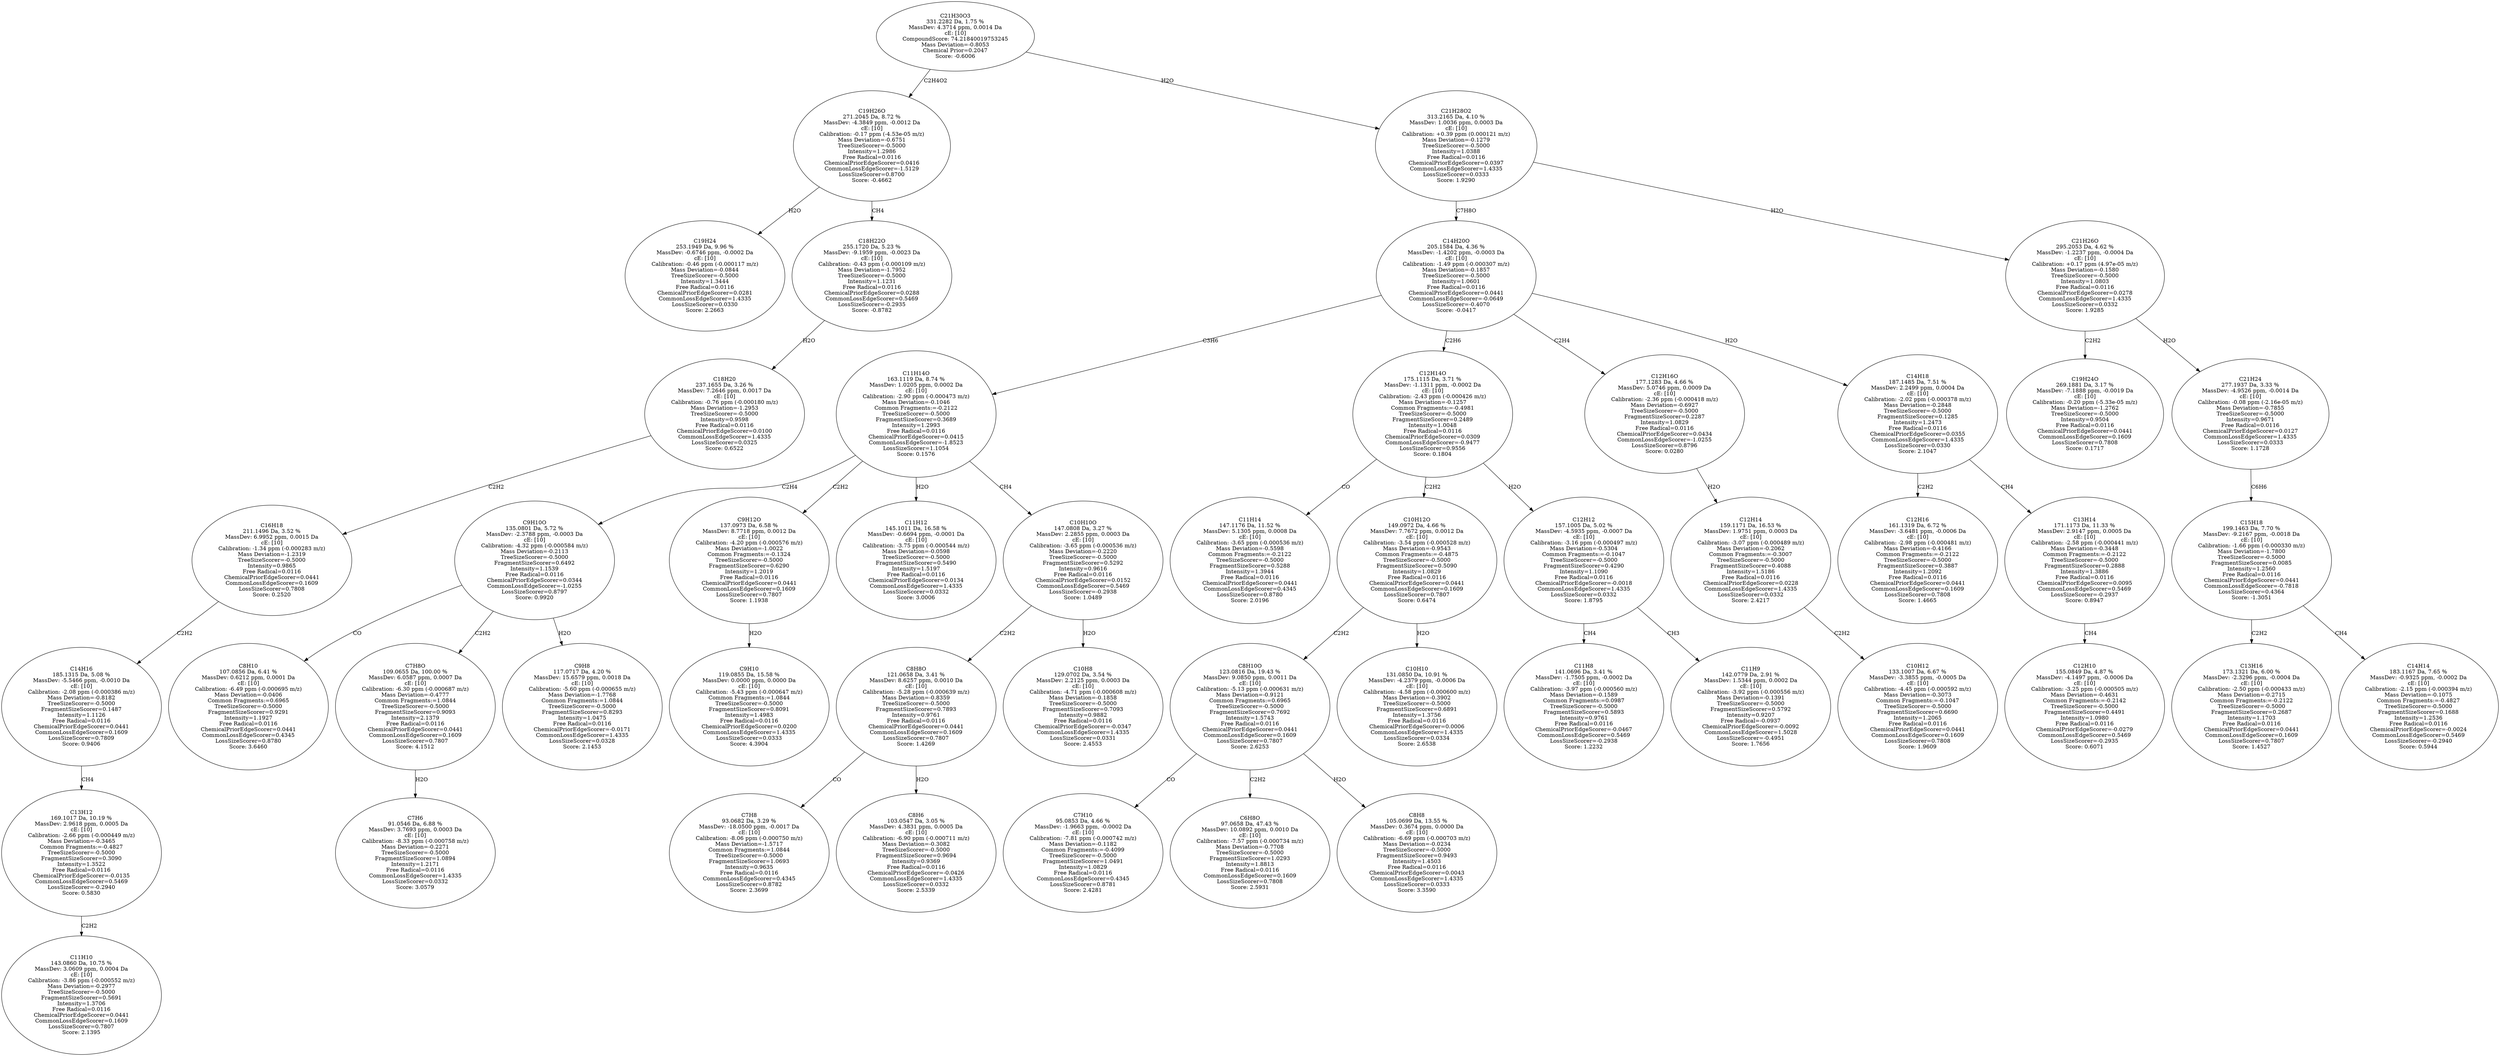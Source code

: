 strict digraph {
v1 [label="C19H24\n253.1949 Da, 9.96 %\nMassDev: -0.6746 ppm, -0.0002 Da\ncE: [10]\nCalibration: -0.46 ppm (-0.000117 m/z)\nMass Deviation=-0.0844\nTreeSizeScorer=-0.5000\nIntensity=1.3444\nFree Radical=0.0116\nChemicalPriorEdgeScorer=0.0281\nCommonLossEdgeScorer=1.4335\nLossSizeScorer=0.0330\nScore: 2.2663"];
v2 [label="C11H10\n143.0860 Da, 10.75 %\nMassDev: 3.0609 ppm, 0.0004 Da\ncE: [10]\nCalibration: -3.86 ppm (-0.000552 m/z)\nMass Deviation=-0.2977\nTreeSizeScorer=-0.5000\nFragmentSizeScorer=0.5691\nIntensity=1.3706\nFree Radical=0.0116\nChemicalPriorEdgeScorer=0.0441\nCommonLossEdgeScorer=0.1609\nLossSizeScorer=0.7807\nScore: 2.1395"];
v3 [label="C13H12\n169.1017 Da, 10.19 %\nMassDev: 2.9618 ppm, 0.0005 Da\ncE: [10]\nCalibration: -2.66 ppm (-0.000449 m/z)\nMass Deviation=-0.3465\nCommon Fragments:=-0.4827\nTreeSizeScorer=-0.5000\nFragmentSizeScorer=0.3090\nIntensity=1.3522\nFree Radical=0.0116\nChemicalPriorEdgeScorer=-0.0135\nCommonLossEdgeScorer=0.5469\nLossSizeScorer=-0.2940\nScore: 0.5830"];
v4 [label="C14H16\n185.1315 Da, 5.08 %\nMassDev: -5.5466 ppm, -0.0010 Da\ncE: [10]\nCalibration: -2.08 ppm (-0.000386 m/z)\nMass Deviation=-0.8182\nTreeSizeScorer=-0.5000\nFragmentSizeScorer=0.1487\nIntensity=1.1126\nFree Radical=0.0116\nChemicalPriorEdgeScorer=0.0441\nCommonLossEdgeScorer=0.1609\nLossSizeScorer=0.7809\nScore: 0.9406"];
v5 [label="C16H18\n211.1496 Da, 3.52 %\nMassDev: 6.9952 ppm, 0.0015 Da\ncE: [10]\nCalibration: -1.34 ppm (-0.000283 m/z)\nMass Deviation=-1.2319\nTreeSizeScorer=-0.5000\nIntensity=0.9865\nFree Radical=0.0116\nChemicalPriorEdgeScorer=0.0441\nCommonLossEdgeScorer=0.1609\nLossSizeScorer=0.7808\nScore: 0.2520"];
v6 [label="C18H20\n237.1655 Da, 3.26 %\nMassDev: 7.2646 ppm, 0.0017 Da\ncE: [10]\nCalibration: -0.76 ppm (-0.000180 m/z)\nMass Deviation=-1.2953\nTreeSizeScorer=-0.5000\nIntensity=0.9598\nFree Radical=0.0116\nChemicalPriorEdgeScorer=0.0100\nCommonLossEdgeScorer=1.4335\nLossSizeScorer=0.0325\nScore: 0.6522"];
v7 [label="C18H22O\n255.1720 Da, 5.23 %\nMassDev: -9.1959 ppm, -0.0023 Da\ncE: [10]\nCalibration: -0.43 ppm (-0.000109 m/z)\nMass Deviation=-1.7952\nTreeSizeScorer=-0.5000\nIntensity=1.1231\nFree Radical=0.0116\nChemicalPriorEdgeScorer=0.0288\nCommonLossEdgeScorer=0.5469\nLossSizeScorer=-0.2935\nScore: -0.8782"];
v8 [label="C19H26O\n271.2045 Da, 8.72 %\nMassDev: -4.3849 ppm, -0.0012 Da\ncE: [10]\nCalibration: -0.17 ppm (-4.53e-05 m/z)\nMass Deviation=-0.6751\nTreeSizeScorer=-0.5000\nIntensity=1.2986\nFree Radical=0.0116\nChemicalPriorEdgeScorer=0.0416\nCommonLossEdgeScorer=-1.5129\nLossSizeScorer=0.8700\nScore: -0.4662"];
v9 [label="C8H10\n107.0856 Da, 6.41 %\nMassDev: 0.6212 ppm, 0.0001 Da\ncE: [10]\nCalibration: -6.49 ppm (-0.000695 m/z)\nMass Deviation=-0.0406\nCommon Fragments:=0.6965\nTreeSizeScorer=-0.5000\nFragmentSizeScorer=0.9291\nIntensity=1.1927\nFree Radical=0.0116\nChemicalPriorEdgeScorer=0.0441\nCommonLossEdgeScorer=0.4345\nLossSizeScorer=0.8780\nScore: 3.6460"];
v10 [label="C7H6\n91.0546 Da, 6.88 %\nMassDev: 3.7693 ppm, 0.0003 Da\ncE: [10]\nCalibration: -8.33 ppm (-0.000758 m/z)\nMass Deviation=-0.2271\nTreeSizeScorer=-0.5000\nFragmentSizeScorer=1.0894\nIntensity=1.2171\nFree Radical=0.0116\nCommonLossEdgeScorer=1.4335\nLossSizeScorer=0.0332\nScore: 3.0579"];
v11 [label="C7H8O\n109.0655 Da, 100.00 %\nMassDev: 6.0587 ppm, 0.0007 Da\ncE: [10]\nCalibration: -6.30 ppm (-0.000687 m/z)\nMass Deviation=-0.4777\nCommon Fragments:=1.0844\nTreeSizeScorer=-0.5000\nFragmentSizeScorer=0.9093\nIntensity=2.1379\nFree Radical=0.0116\nChemicalPriorEdgeScorer=0.0441\nCommonLossEdgeScorer=0.1609\nLossSizeScorer=0.7807\nScore: 4.1512"];
v12 [label="C9H8\n117.0717 Da, 4.20 %\nMassDev: 15.6579 ppm, 0.0018 Da\ncE: [10]\nCalibration: -5.60 ppm (-0.000655 m/z)\nMass Deviation=-1.7768\nCommon Fragments:=1.0844\nTreeSizeScorer=-0.5000\nFragmentSizeScorer=0.8293\nIntensity=1.0475\nFree Radical=0.0116\nChemicalPriorEdgeScorer=-0.0171\nCommonLossEdgeScorer=1.4335\nLossSizeScorer=0.0328\nScore: 2.1453"];
v13 [label="C9H10O\n135.0801 Da, 5.72 %\nMassDev: -2.3788 ppm, -0.0003 Da\ncE: [10]\nCalibration: -4.32 ppm (-0.000584 m/z)\nMass Deviation=-0.2113\nTreeSizeScorer=-0.5000\nFragmentSizeScorer=0.6492\nIntensity=1.1539\nFree Radical=0.0116\nChemicalPriorEdgeScorer=0.0344\nCommonLossEdgeScorer=-1.0255\nLossSizeScorer=0.8797\nScore: 0.9920"];
v14 [label="C9H10\n119.0855 Da, 15.58 %\nMassDev: 0.0000 ppm, 0.0000 Da\ncE: [10]\nCalibration: -5.43 ppm (-0.000647 m/z)\nCommon Fragments:=1.0844\nTreeSizeScorer=-0.5000\nFragmentSizeScorer=0.8091\nIntensity=1.4983\nFree Radical=0.0116\nChemicalPriorEdgeScorer=0.0200\nCommonLossEdgeScorer=1.4335\nLossSizeScorer=0.0333\nScore: 4.3904"];
v15 [label="C9H12O\n137.0973 Da, 6.58 %\nMassDev: 8.7718 ppm, 0.0012 Da\ncE: [10]\nCalibration: -4.20 ppm (-0.000576 m/z)\nMass Deviation=-1.0022\nCommon Fragments:=-0.1324\nTreeSizeScorer=-0.5000\nFragmentSizeScorer=0.6290\nIntensity=1.2019\nFree Radical=0.0116\nChemicalPriorEdgeScorer=0.0441\nCommonLossEdgeScorer=0.1609\nLossSizeScorer=0.7807\nScore: 1.1938"];
v16 [label="C11H12\n145.1011 Da, 16.58 %\nMassDev: -0.6694 ppm, -0.0001 Da\ncE: [10]\nCalibration: -3.75 ppm (-0.000544 m/z)\nMass Deviation=-0.0598\nTreeSizeScorer=-0.5000\nFragmentSizeScorer=0.5490\nIntensity=1.5197\nFree Radical=0.0116\nChemicalPriorEdgeScorer=0.0134\nCommonLossEdgeScorer=1.4335\nLossSizeScorer=0.0332\nScore: 3.0006"];
v17 [label="C7H8\n93.0682 Da, 3.29 %\nMassDev: -18.0500 ppm, -0.0017 Da\ncE: [10]\nCalibration: -8.06 ppm (-0.000750 m/z)\nMass Deviation=-1.5717\nCommon Fragments:=1.0844\nTreeSizeScorer=-0.5000\nFragmentSizeScorer=1.0693\nIntensity=0.9635\nFree Radical=0.0116\nCommonLossEdgeScorer=0.4345\nLossSizeScorer=0.8782\nScore: 2.3699"];
v18 [label="C8H6\n103.0547 Da, 3.05 %\nMassDev: 4.3831 ppm, 0.0005 Da\ncE: [10]\nCalibration: -6.90 ppm (-0.000711 m/z)\nMass Deviation=-0.3082\nTreeSizeScorer=-0.5000\nFragmentSizeScorer=0.9694\nIntensity=0.9369\nFree Radical=0.0116\nChemicalPriorEdgeScorer=-0.0426\nCommonLossEdgeScorer=1.4335\nLossSizeScorer=0.0332\nScore: 2.5339"];
v19 [label="C8H8O\n121.0658 Da, 3.41 %\nMassDev: 8.6257 ppm, 0.0010 Da\ncE: [10]\nCalibration: -5.28 ppm (-0.000639 m/z)\nMass Deviation=-0.8359\nTreeSizeScorer=-0.5000\nFragmentSizeScorer=0.7893\nIntensity=0.9761\nFree Radical=0.0116\nChemicalPriorEdgeScorer=0.0441\nCommonLossEdgeScorer=0.1609\nLossSizeScorer=0.7807\nScore: 1.4269"];
v20 [label="C10H8\n129.0702 Da, 3.54 %\nMassDev: 2.2125 ppm, 0.0003 Da\ncE: [10]\nCalibration: -4.71 ppm (-0.000608 m/z)\nMass Deviation=-0.1858\nTreeSizeScorer=-0.5000\nFragmentSizeScorer=0.7093\nIntensity=0.9882\nFree Radical=0.0116\nChemicalPriorEdgeScorer=-0.0347\nCommonLossEdgeScorer=1.4335\nLossSizeScorer=0.0331\nScore: 2.4553"];
v21 [label="C10H10O\n147.0808 Da, 3.27 %\nMassDev: 2.2855 ppm, 0.0003 Da\ncE: [10]\nCalibration: -3.65 ppm (-0.000536 m/z)\nMass Deviation=-0.2220\nTreeSizeScorer=-0.5000\nFragmentSizeScorer=0.5292\nIntensity=0.9616\nFree Radical=0.0116\nChemicalPriorEdgeScorer=0.0152\nCommonLossEdgeScorer=0.5469\nLossSizeScorer=-0.2938\nScore: 1.0489"];
v22 [label="C11H14O\n163.1119 Da, 8.74 %\nMassDev: 1.0205 ppm, 0.0002 Da\ncE: [10]\nCalibration: -2.90 ppm (-0.000473 m/z)\nMass Deviation=-0.1046\nCommon Fragments:=-0.2122\nTreeSizeScorer=-0.5000\nFragmentSizeScorer=0.3689\nIntensity=1.2993\nFree Radical=0.0116\nChemicalPriorEdgeScorer=0.0415\nCommonLossEdgeScorer=-1.8523\nLossSizeScorer=1.1054\nScore: 0.1576"];
v23 [label="C11H14\n147.1176 Da, 11.52 %\nMassDev: 5.1305 ppm, 0.0008 Da\ncE: [10]\nCalibration: -3.65 ppm (-0.000536 m/z)\nMass Deviation=-0.5598\nCommon Fragments:=-0.2122\nTreeSizeScorer=-0.5000\nFragmentSizeScorer=0.5288\nIntensity=1.3944\nFree Radical=0.0116\nChemicalPriorEdgeScorer=0.0441\nCommonLossEdgeScorer=0.4345\nLossSizeScorer=0.8780\nScore: 2.0196"];
v24 [label="C7H10\n95.0853 Da, 4.66 %\nMassDev: -1.9663 ppm, -0.0002 Da\ncE: [10]\nCalibration: -7.81 ppm (-0.000742 m/z)\nMass Deviation=-0.1182\nCommon Fragments:=-0.4099\nTreeSizeScorer=-0.5000\nFragmentSizeScorer=1.0491\nIntensity=1.0829\nFree Radical=0.0116\nCommonLossEdgeScorer=0.4345\nLossSizeScorer=0.8781\nScore: 2.4281"];
v25 [label="C6H8O\n97.0658 Da, 47.43 %\nMassDev: 10.0892 ppm, 0.0010 Da\ncE: [10]\nCalibration: -7.57 ppm (-0.000734 m/z)\nMass Deviation=-0.7708\nTreeSizeScorer=-0.5000\nFragmentSizeScorer=1.0293\nIntensity=1.8813\nFree Radical=0.0116\nCommonLossEdgeScorer=0.1609\nLossSizeScorer=0.7808\nScore: 2.5931"];
v26 [label="C8H8\n105.0699 Da, 13.55 %\nMassDev: 0.3674 ppm, 0.0000 Da\ncE: [10]\nCalibration: -6.69 ppm (-0.000703 m/z)\nMass Deviation=-0.0234\nTreeSizeScorer=-0.5000\nFragmentSizeScorer=0.9493\nIntensity=1.4503\nFree Radical=0.0116\nChemicalPriorEdgeScorer=0.0043\nCommonLossEdgeScorer=1.4335\nLossSizeScorer=0.0333\nScore: 3.3590"];
v27 [label="C8H10O\n123.0816 Da, 19.43 %\nMassDev: 9.0850 ppm, 0.0011 Da\ncE: [10]\nCalibration: -5.13 ppm (-0.000631 m/z)\nMass Deviation=-0.9121\nCommon Fragments:=0.6965\nTreeSizeScorer=-0.5000\nFragmentSizeScorer=0.7692\nIntensity=1.5743\nFree Radical=0.0116\nChemicalPriorEdgeScorer=0.0441\nCommonLossEdgeScorer=0.1609\nLossSizeScorer=0.7807\nScore: 2.6253"];
v28 [label="C10H10\n131.0850 Da, 10.91 %\nMassDev: -4.2379 ppm, -0.0006 Da\ncE: [10]\nCalibration: -4.58 ppm (-0.000600 m/z)\nMass Deviation=-0.3902\nTreeSizeScorer=-0.5000\nFragmentSizeScorer=0.6891\nIntensity=1.3756\nFree Radical=0.0116\nChemicalPriorEdgeScorer=0.0006\nCommonLossEdgeScorer=1.4335\nLossSizeScorer=0.0334\nScore: 2.6538"];
v29 [label="C10H12O\n149.0972 Da, 4.66 %\nMassDev: 7.7672 ppm, 0.0012 Da\ncE: [10]\nCalibration: -3.54 ppm (-0.000528 m/z)\nMass Deviation=-0.9543\nCommon Fragments:=-0.4875\nTreeSizeScorer=-0.5000\nFragmentSizeScorer=0.5090\nIntensity=1.0829\nFree Radical=0.0116\nChemicalPriorEdgeScorer=0.0441\nCommonLossEdgeScorer=0.1609\nLossSizeScorer=0.7807\nScore: 0.6474"];
v30 [label="C11H8\n141.0696 Da, 3.41 %\nMassDev: -1.7505 ppm, -0.0002 Da\ncE: [10]\nCalibration: -3.97 ppm (-0.000560 m/z)\nMass Deviation=-0.1589\nCommon Fragments:=0.0987\nTreeSizeScorer=-0.5000\nFragmentSizeScorer=0.5893\nIntensity=0.9761\nFree Radical=0.0116\nChemicalPriorEdgeScorer=-0.0467\nCommonLossEdgeScorer=0.5469\nLossSizeScorer=-0.2938\nScore: 1.2232"];
v31 [label="C11H9\n142.0779 Da, 2.91 %\nMassDev: 1.5344 ppm, 0.0002 Da\ncE: [10]\nCalibration: -3.92 ppm (-0.000556 m/z)\nMass Deviation=-0.1391\nTreeSizeScorer=-0.5000\nFragmentSizeScorer=0.5792\nIntensity=0.9207\nFree Radical=-0.0937\nChemicalPriorEdgeScorer=-0.0092\nCommonLossEdgeScorer=1.5028\nLossSizeScorer=-0.4951\nScore: 1.7656"];
v32 [label="C12H12\n157.1005 Da, 5.02 %\nMassDev: -4.5935 ppm, -0.0007 Da\ncE: [10]\nCalibration: -3.16 ppm (-0.000497 m/z)\nMass Deviation=-0.5304\nCommon Fragments:=-0.1047\nTreeSizeScorer=-0.5000\nFragmentSizeScorer=0.4290\nIntensity=1.1090\nFree Radical=0.0116\nChemicalPriorEdgeScorer=-0.0018\nCommonLossEdgeScorer=1.4335\nLossSizeScorer=0.0332\nScore: 1.8795"];
v33 [label="C12H14O\n175.1115 Da, 3.71 %\nMassDev: -1.1311 ppm, -0.0002 Da\ncE: [10]\nCalibration: -2.43 ppm (-0.000426 m/z)\nMass Deviation=-0.1257\nCommon Fragments:=-0.4981\nTreeSizeScorer=-0.5000\nFragmentSizeScorer=0.2489\nIntensity=1.0048\nFree Radical=0.0116\nChemicalPriorEdgeScorer=0.0309\nCommonLossEdgeScorer=-0.9477\nLossSizeScorer=0.9556\nScore: 0.1804"];
v34 [label="C10H12\n133.1007 Da, 6.67 %\nMassDev: -3.3855 ppm, -0.0005 Da\ncE: [10]\nCalibration: -4.45 ppm (-0.000592 m/z)\nMass Deviation=-0.3073\nCommon Fragments:=-0.1047\nTreeSizeScorer=-0.5000\nFragmentSizeScorer=0.6690\nIntensity=1.2065\nFree Radical=0.0116\nChemicalPriorEdgeScorer=0.0441\nCommonLossEdgeScorer=0.1609\nLossSizeScorer=0.7808\nScore: 1.9609"];
v35 [label="C12H14\n159.1171 Da, 16.53 %\nMassDev: 1.9751 ppm, 0.0003 Da\ncE: [10]\nCalibration: -3.07 ppm (-0.000489 m/z)\nMass Deviation=-0.2062\nCommon Fragments:=-0.3007\nTreeSizeScorer=-0.5000\nFragmentSizeScorer=0.4088\nIntensity=1.5186\nFree Radical=0.0116\nChemicalPriorEdgeScorer=0.0228\nCommonLossEdgeScorer=1.4335\nLossSizeScorer=0.0332\nScore: 2.4217"];
v36 [label="C12H16O\n177.1283 Da, 4.66 %\nMassDev: 5.0746 ppm, 0.0009 Da\ncE: [10]\nCalibration: -2.36 ppm (-0.000418 m/z)\nMass Deviation=-0.6927\nTreeSizeScorer=-0.5000\nFragmentSizeScorer=0.2287\nIntensity=1.0829\nFree Radical=0.0116\nChemicalPriorEdgeScorer=0.0434\nCommonLossEdgeScorer=-1.0255\nLossSizeScorer=0.8796\nScore: 0.0280"];
v37 [label="C12H16\n161.1319 Da, 6.72 %\nMassDev: -3.6481 ppm, -0.0006 Da\ncE: [10]\nCalibration: -2.98 ppm (-0.000481 m/z)\nMass Deviation=-0.4166\nCommon Fragments:=-0.2122\nTreeSizeScorer=-0.5000\nFragmentSizeScorer=0.3887\nIntensity=1.2092\nFree Radical=0.0116\nChemicalPriorEdgeScorer=0.0441\nCommonLossEdgeScorer=0.1609\nLossSizeScorer=0.7808\nScore: 1.4665"];
v38 [label="C12H10\n155.0849 Da, 4.87 %\nMassDev: -4.1497 ppm, -0.0006 Da\ncE: [10]\nCalibration: -3.25 ppm (-0.000505 m/z)\nMass Deviation=-0.4631\nCommon Fragments:=-0.2142\nTreeSizeScorer=-0.5000\nFragmentSizeScorer=0.4491\nIntensity=1.0980\nFree Radical=0.0116\nChemicalPriorEdgeScorer=-0.0279\nCommonLossEdgeScorer=0.5469\nLossSizeScorer=-0.2935\nScore: 0.6071"];
v39 [label="C13H14\n171.1173 Da, 11.33 %\nMassDev: 2.9147 ppm, 0.0005 Da\ncE: [10]\nCalibration: -2.58 ppm (-0.000441 m/z)\nMass Deviation=-0.3448\nCommon Fragments:=-0.2122\nTreeSizeScorer=-0.5000\nFragmentSizeScorer=0.2888\nIntensity=1.3886\nFree Radical=0.0116\nChemicalPriorEdgeScorer=0.0095\nCommonLossEdgeScorer=0.5469\nLossSizeScorer=-0.2937\nScore: 0.8947"];
v40 [label="C14H18\n187.1485 Da, 7.51 %\nMassDev: 2.2499 ppm, 0.0004 Da\ncE: [10]\nCalibration: -2.02 ppm (-0.000378 m/z)\nMass Deviation=-0.2848\nTreeSizeScorer=-0.5000\nFragmentSizeScorer=0.1285\nIntensity=1.2473\nFree Radical=0.0116\nChemicalPriorEdgeScorer=0.0355\nCommonLossEdgeScorer=1.4335\nLossSizeScorer=0.0330\nScore: 2.1047"];
v41 [label="C14H20O\n205.1584 Da, 4.36 %\nMassDev: -1.4202 ppm, -0.0003 Da\ncE: [10]\nCalibration: -1.49 ppm (-0.000307 m/z)\nMass Deviation=-0.1857\nTreeSizeScorer=-0.5000\nIntensity=1.0601\nFree Radical=0.0116\nChemicalPriorEdgeScorer=0.0441\nCommonLossEdgeScorer=-0.0649\nLossSizeScorer=-0.4070\nScore: -0.0417"];
v42 [label="C19H24O\n269.1881 Da, 3.17 %\nMassDev: -7.1888 ppm, -0.0019 Da\ncE: [10]\nCalibration: -0.20 ppm (-5.33e-05 m/z)\nMass Deviation=-1.2762\nTreeSizeScorer=-0.5000\nIntensity=0.9504\nFree Radical=0.0116\nChemicalPriorEdgeScorer=0.0441\nCommonLossEdgeScorer=0.1609\nLossSizeScorer=0.7808\nScore: 0.1717"];
v43 [label="C13H16\n173.1321 Da, 6.00 %\nMassDev: -2.3296 ppm, -0.0004 Da\ncE: [10]\nCalibration: -2.50 ppm (-0.000433 m/z)\nMass Deviation=-0.2715\nCommon Fragments:=-0.2122\nTreeSizeScorer=-0.5000\nFragmentSizeScorer=0.2687\nIntensity=1.1703\nFree Radical=0.0116\nChemicalPriorEdgeScorer=0.0441\nCommonLossEdgeScorer=0.1609\nLossSizeScorer=0.7807\nScore: 1.4527"];
v44 [label="C14H14\n183.1167 Da, 7.65 %\nMassDev: -0.9325 ppm, -0.0002 Da\ncE: [10]\nCalibration: -2.15 ppm (-0.000394 m/z)\nMass Deviation=-0.1075\nCommon Fragments:=-0.4827\nTreeSizeScorer=-0.5000\nFragmentSizeScorer=0.1688\nIntensity=1.2536\nFree Radical=0.0116\nChemicalPriorEdgeScorer=-0.0024\nCommonLossEdgeScorer=0.5469\nLossSizeScorer=-0.2940\nScore: 0.5944"];
v45 [label="C15H18\n199.1463 Da, 7.70 %\nMassDev: -9.2167 ppm, -0.0018 Da\ncE: [10]\nCalibration: -1.66 ppm (-0.000330 m/z)\nMass Deviation=-1.7800\nTreeSizeScorer=-0.5000\nFragmentSizeScorer=0.0085\nIntensity=1.2560\nFree Radical=0.0116\nChemicalPriorEdgeScorer=0.0441\nCommonLossEdgeScorer=-0.7818\nLossSizeScorer=0.4364\nScore: -1.3051"];
v46 [label="C21H24\n277.1937 Da, 3.33 %\nMassDev: -4.9526 ppm, -0.0014 Da\ncE: [10]\nCalibration: -0.08 ppm (-2.16e-05 m/z)\nMass Deviation=-0.7855\nTreeSizeScorer=-0.5000\nIntensity=0.9671\nFree Radical=0.0116\nChemicalPriorEdgeScorer=0.0127\nCommonLossEdgeScorer=1.4335\nLossSizeScorer=0.0333\nScore: 1.1728"];
v47 [label="C21H26O\n295.2053 Da, 4.62 %\nMassDev: -1.2237 ppm, -0.0004 Da\ncE: [10]\nCalibration: +0.17 ppm (4.97e-05 m/z)\nMass Deviation=-0.1580\nTreeSizeScorer=-0.5000\nIntensity=1.0803\nFree Radical=0.0116\nChemicalPriorEdgeScorer=0.0278\nCommonLossEdgeScorer=1.4335\nLossSizeScorer=0.0332\nScore: 1.9285"];
v48 [label="C21H28O2\n313.2165 Da, 4.10 %\nMassDev: 1.0036 ppm, 0.0003 Da\ncE: [10]\nCalibration: +0.39 ppm (0.000121 m/z)\nMass Deviation=-0.1279\nTreeSizeScorer=-0.5000\nIntensity=1.0388\nFree Radical=0.0116\nChemicalPriorEdgeScorer=0.0397\nCommonLossEdgeScorer=1.4335\nLossSizeScorer=0.0333\nScore: 1.9290"];
v49 [label="C21H30O3\n331.2282 Da, 1.75 %\nMassDev: 4.3714 ppm, 0.0014 Da\ncE: [10]\nCompoundScore: 74.21840019753245\nMass Deviation=-0.8053\nChemical Prior=0.2047\nScore: -0.6006"];
v8 -> v1 [label="H2O"];
v3 -> v2 [label="C2H2"];
v4 -> v3 [label="CH4"];
v5 -> v4 [label="C2H2"];
v6 -> v5 [label="C2H2"];
v7 -> v6 [label="H2O"];
v8 -> v7 [label="CH4"];
v49 -> v8 [label="C2H4O2"];
v13 -> v9 [label="CO"];
v11 -> v10 [label="H2O"];
v13 -> v11 [label="C2H2"];
v13 -> v12 [label="H2O"];
v22 -> v13 [label="C2H4"];
v15 -> v14 [label="H2O"];
v22 -> v15 [label="C2H2"];
v22 -> v16 [label="H2O"];
v19 -> v17 [label="CO"];
v19 -> v18 [label="H2O"];
v21 -> v19 [label="C2H2"];
v21 -> v20 [label="H2O"];
v22 -> v21 [label="CH4"];
v41 -> v22 [label="C3H6"];
v33 -> v23 [label="CO"];
v27 -> v24 [label="CO"];
v27 -> v25 [label="C2H2"];
v27 -> v26 [label="H2O"];
v29 -> v27 [label="C2H2"];
v29 -> v28 [label="H2O"];
v33 -> v29 [label="C2H2"];
v32 -> v30 [label="CH4"];
v32 -> v31 [label="CH3"];
v33 -> v32 [label="H2O"];
v41 -> v33 [label="C2H6"];
v35 -> v34 [label="C2H2"];
v36 -> v35 [label="H2O"];
v41 -> v36 [label="C2H4"];
v40 -> v37 [label="C2H2"];
v39 -> v38 [label="CH4"];
v40 -> v39 [label="CH4"];
v41 -> v40 [label="H2O"];
v48 -> v41 [label="C7H8O"];
v47 -> v42 [label="C2H2"];
v45 -> v43 [label="C2H2"];
v45 -> v44 [label="CH4"];
v46 -> v45 [label="C6H6"];
v47 -> v46 [label="H2O"];
v48 -> v47 [label="H2O"];
v49 -> v48 [label="H2O"];
}